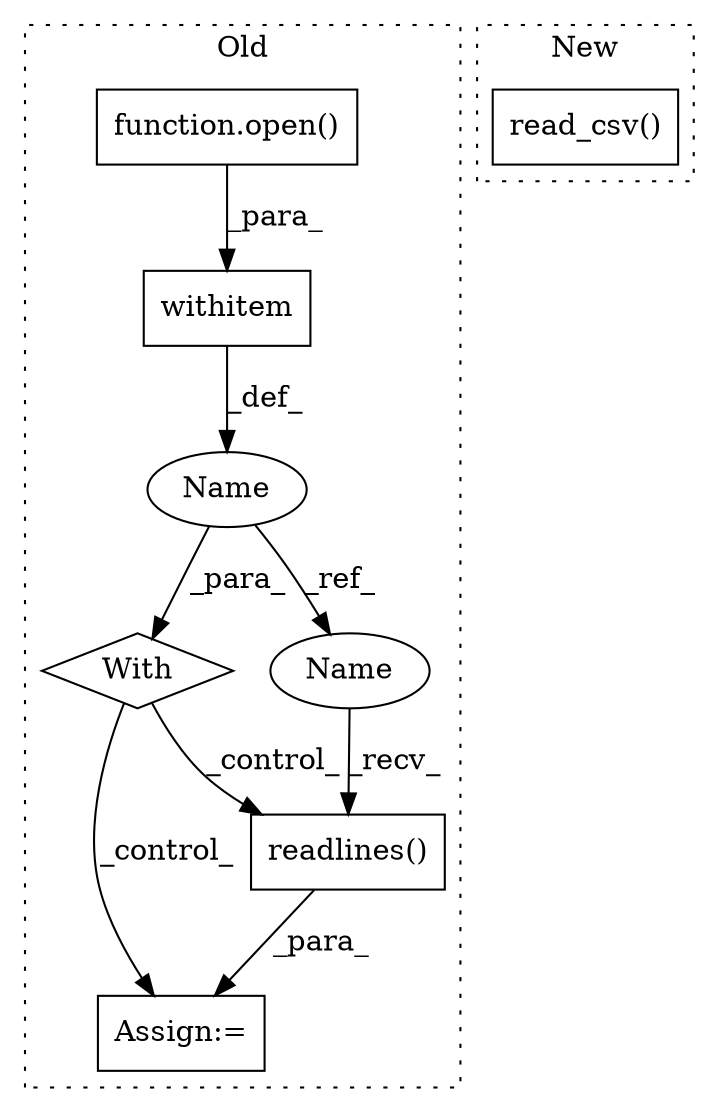 digraph G {
subgraph cluster0 {
1 [label="withitem" a="49" s="2582" l="4" shape="box"];
3 [label="With" a="39" s="2577,2586" l="5,45" shape="diamond"];
4 [label="Name" a="87" s="2620" l="1" shape="ellipse"];
5 [label="Assign:=" a="68" s="2636" l="3" shape="box"];
6 [label="function.open()" a="75" s="2582,2597" l="5,19" shape="box"];
7 [label="readlines()" a="75" s="2639" l="13" shape="box"];
8 [label="Name" a="87" s="2639" l="1" shape="ellipse"];
label = "Old";
style="dotted";
}
subgraph cluster1 {
2 [label="read_csv()" a="75" s="2597,2619" l="12,1" shape="box"];
label = "New";
style="dotted";
}
1 -> 4 [label="_def_"];
3 -> 5 [label="_control_"];
3 -> 7 [label="_control_"];
4 -> 8 [label="_ref_"];
4 -> 3 [label="_para_"];
6 -> 1 [label="_para_"];
7 -> 5 [label="_para_"];
8 -> 7 [label="_recv_"];
}